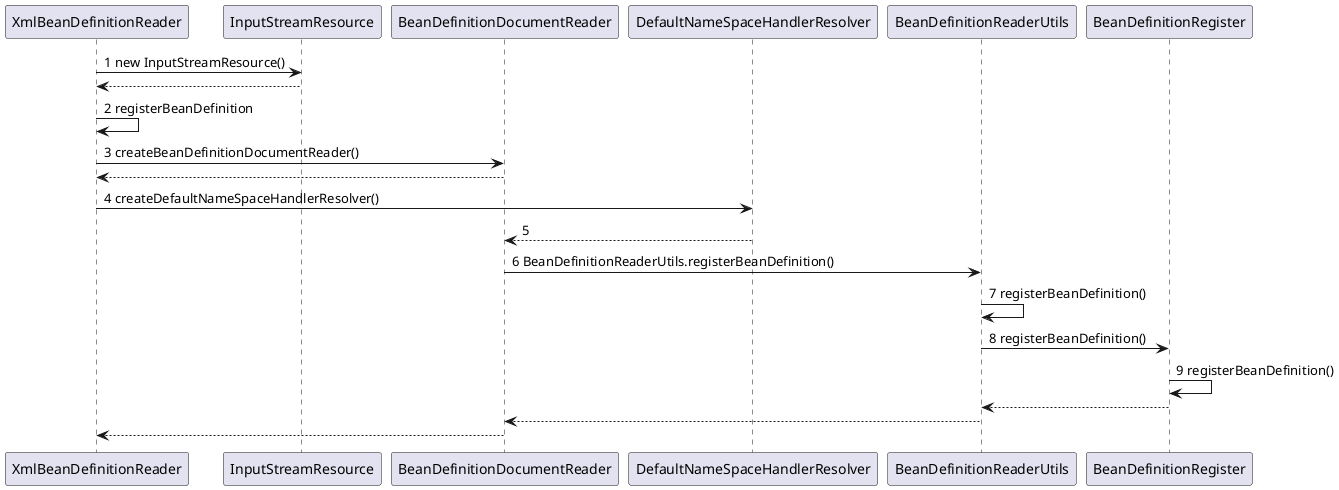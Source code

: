 @startuml
XmlBeanDefinitionReader -> InputStreamResource: 1 new InputStreamResource()
InputStreamResource --> XmlBeanDefinitionReader

XmlBeanDefinitionReader -> XmlBeanDefinitionReader : 2 registerBeanDefinition

XmlBeanDefinitionReader -> BeanDefinitionDocumentReader : 3 createBeanDefinitionDocumentReader()
BeanDefinitionDocumentReader --> XmlBeanDefinitionReader

XmlBeanDefinitionReader -> DefaultNameSpaceHandlerResolver : 4 createDefaultNameSpaceHandlerResolver()
DefaultNameSpaceHandlerResolver --> BeanDefinitionDocumentReader : 5

BeanDefinitionDocumentReader -> BeanDefinitionReaderUtils : 6 BeanDefinitionReaderUtils.registerBeanDefinition()

BeanDefinitionReaderUtils -> BeanDefinitionReaderUtils : 7 registerBeanDefinition()

BeanDefinitionReaderUtils -> BeanDefinitionRegister : 8 registerBeanDefinition()

BeanDefinitionRegister -> BeanDefinitionRegister : 9 registerBeanDefinition()

BeanDefinitionRegister --> BeanDefinitionReaderUtils

BeanDefinitionReaderUtils --> BeanDefinitionDocumentReader

BeanDefinitionDocumentReader --> XmlBeanDefinitionReader


@enduml
